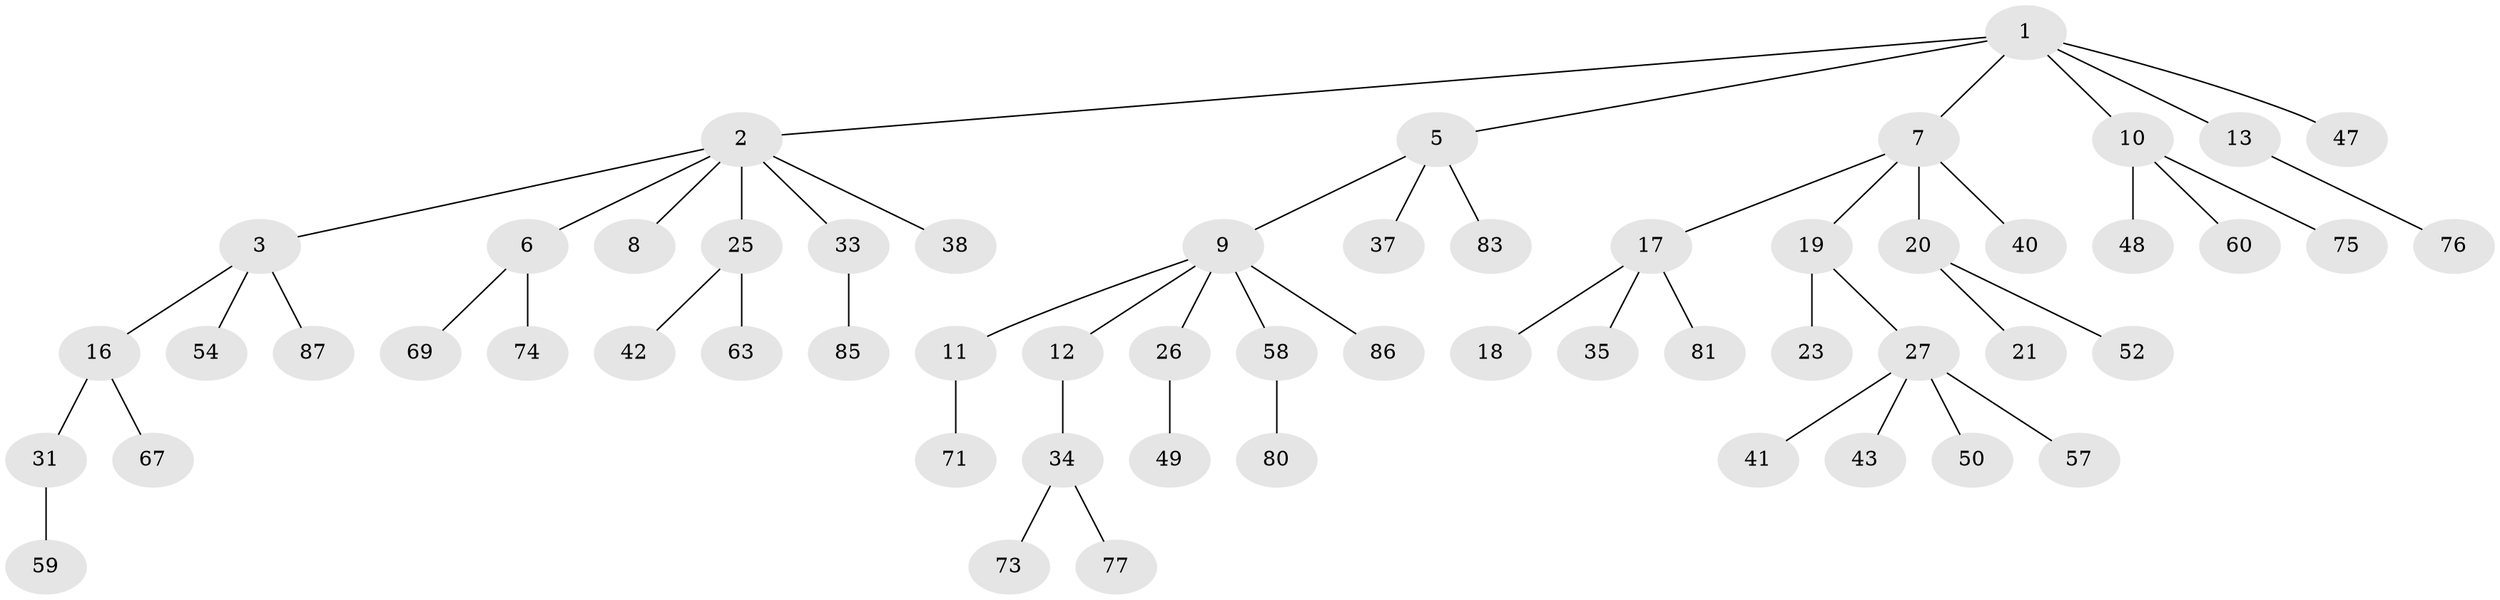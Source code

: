 // Generated by graph-tools (version 1.1) at 2025/52/02/27/25 19:52:11]
// undirected, 57 vertices, 56 edges
graph export_dot {
graph [start="1"]
  node [color=gray90,style=filled];
  1 [super="+4"];
  2 [super="+78"];
  3 [super="+24"];
  5 [super="+72"];
  6 [super="+64"];
  7 [super="+61"];
  8;
  9 [super="+14"];
  10 [super="+15"];
  11 [super="+62"];
  12;
  13;
  16 [super="+79"];
  17;
  18 [super="+30"];
  19 [super="+22"];
  20 [super="+36"];
  21;
  23;
  25 [super="+29"];
  26;
  27 [super="+28"];
  31 [super="+32"];
  33 [super="+53"];
  34 [super="+39"];
  35;
  37;
  38 [super="+45"];
  40 [super="+44"];
  41 [super="+46"];
  42;
  43 [super="+55"];
  47 [super="+70"];
  48;
  49 [super="+51"];
  50 [super="+82"];
  52 [super="+68"];
  54 [super="+56"];
  57;
  58 [super="+66"];
  59;
  60 [super="+65"];
  63;
  67;
  69;
  71;
  73;
  74;
  75;
  76 [super="+84"];
  77;
  80;
  81;
  83;
  85;
  86;
  87;
  1 -- 2;
  1 -- 7;
  1 -- 47;
  1 -- 10;
  1 -- 5;
  1 -- 13;
  2 -- 3;
  2 -- 6;
  2 -- 8;
  2 -- 25;
  2 -- 33;
  2 -- 38;
  3 -- 16;
  3 -- 54;
  3 -- 87;
  5 -- 9;
  5 -- 37;
  5 -- 83;
  6 -- 69;
  6 -- 74;
  7 -- 17;
  7 -- 19;
  7 -- 20;
  7 -- 40;
  9 -- 11;
  9 -- 12;
  9 -- 26;
  9 -- 58;
  9 -- 86;
  10 -- 60;
  10 -- 75;
  10 -- 48;
  11 -- 71;
  12 -- 34;
  13 -- 76;
  16 -- 31;
  16 -- 67;
  17 -- 18;
  17 -- 35;
  17 -- 81;
  19 -- 27;
  19 -- 23;
  20 -- 21;
  20 -- 52;
  25 -- 42;
  25 -- 63;
  26 -- 49;
  27 -- 41;
  27 -- 57;
  27 -- 43;
  27 -- 50;
  31 -- 59;
  33 -- 85;
  34 -- 73;
  34 -- 77;
  58 -- 80;
}
